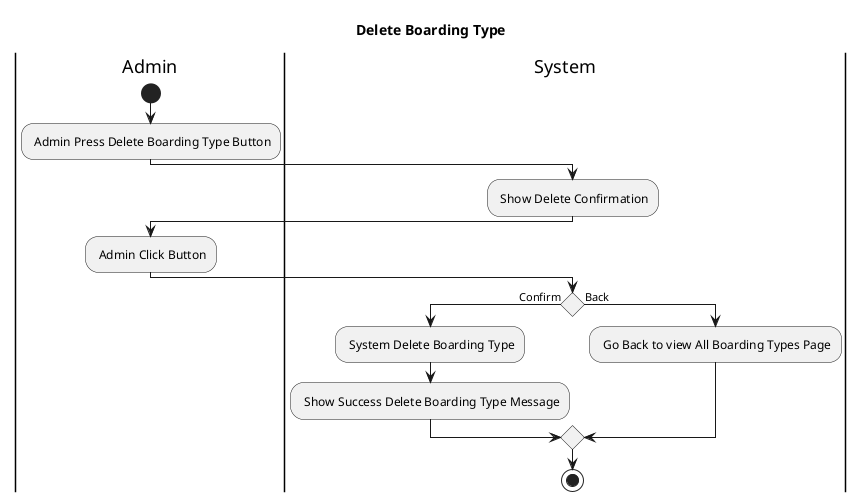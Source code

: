 @startuml
title Delete Boarding Type 
|Admin|
start 
    : Admin Press Delete Boarding Type Button;
|System|
    : Show Delete Confirmation;
|Admin|
    : Admin Click Button;
|System|
If () then (Confirm)
    : System Delete Boarding Type;
    : Show Success Delete Boarding Type Message;
else (Back)
    : Go Back to view All Boarding Types Page;
endif
stop
@enduml